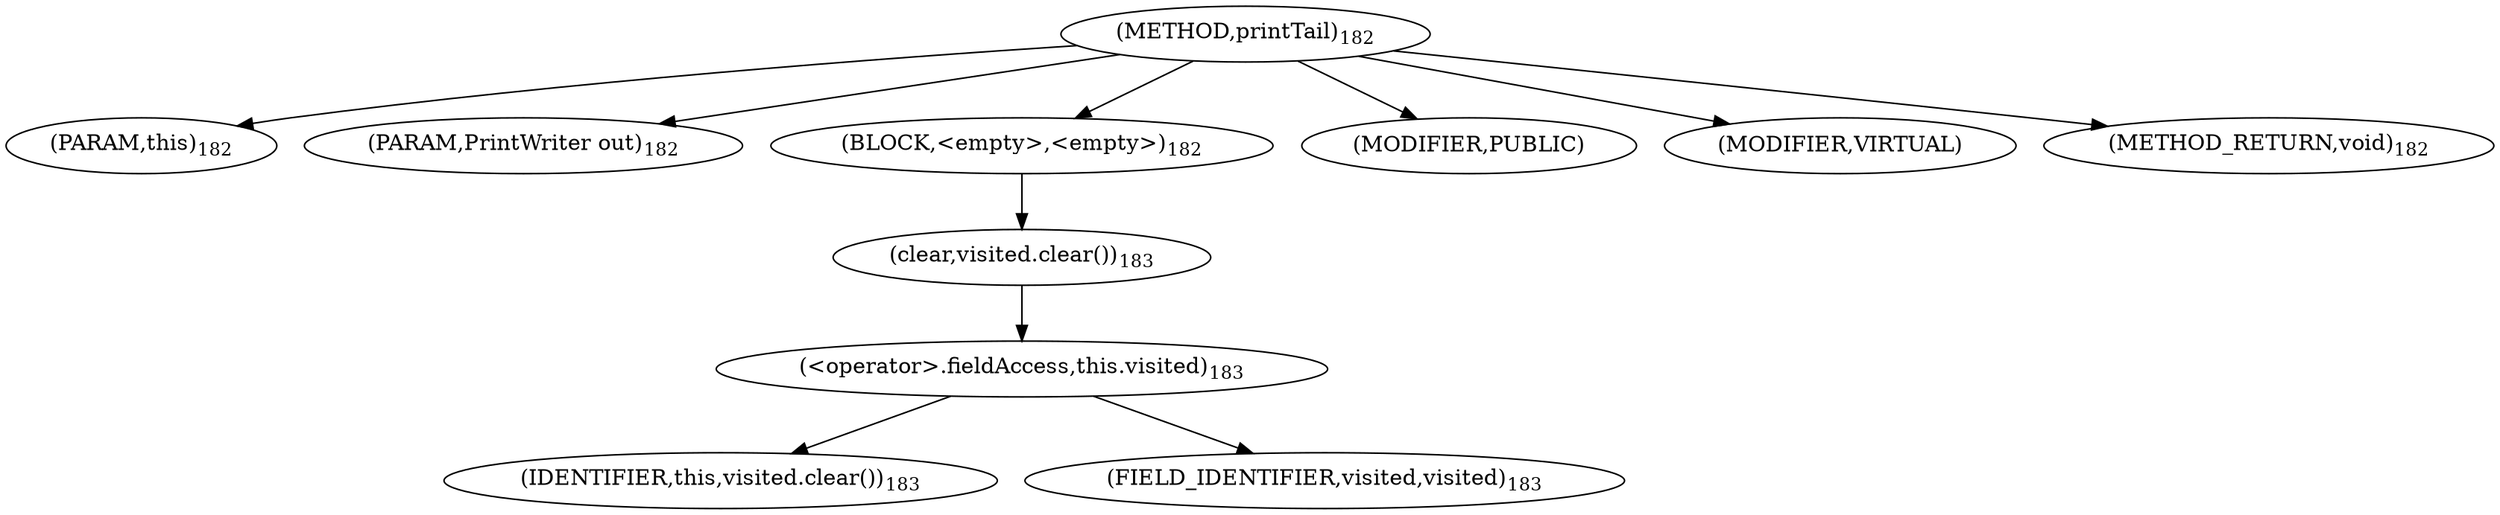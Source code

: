digraph "printTail" {  
"314" [label = <(METHOD,printTail)<SUB>182</SUB>> ]
"315" [label = <(PARAM,this)<SUB>182</SUB>> ]
"316" [label = <(PARAM,PrintWriter out)<SUB>182</SUB>> ]
"317" [label = <(BLOCK,&lt;empty&gt;,&lt;empty&gt;)<SUB>182</SUB>> ]
"318" [label = <(clear,visited.clear())<SUB>183</SUB>> ]
"319" [label = <(&lt;operator&gt;.fieldAccess,this.visited)<SUB>183</SUB>> ]
"320" [label = <(IDENTIFIER,this,visited.clear())<SUB>183</SUB>> ]
"321" [label = <(FIELD_IDENTIFIER,visited,visited)<SUB>183</SUB>> ]
"322" [label = <(MODIFIER,PUBLIC)> ]
"323" [label = <(MODIFIER,VIRTUAL)> ]
"324" [label = <(METHOD_RETURN,void)<SUB>182</SUB>> ]
  "314" -> "315" 
  "314" -> "316" 
  "314" -> "317" 
  "314" -> "322" 
  "314" -> "323" 
  "314" -> "324" 
  "317" -> "318" 
  "318" -> "319" 
  "319" -> "320" 
  "319" -> "321" 
}
